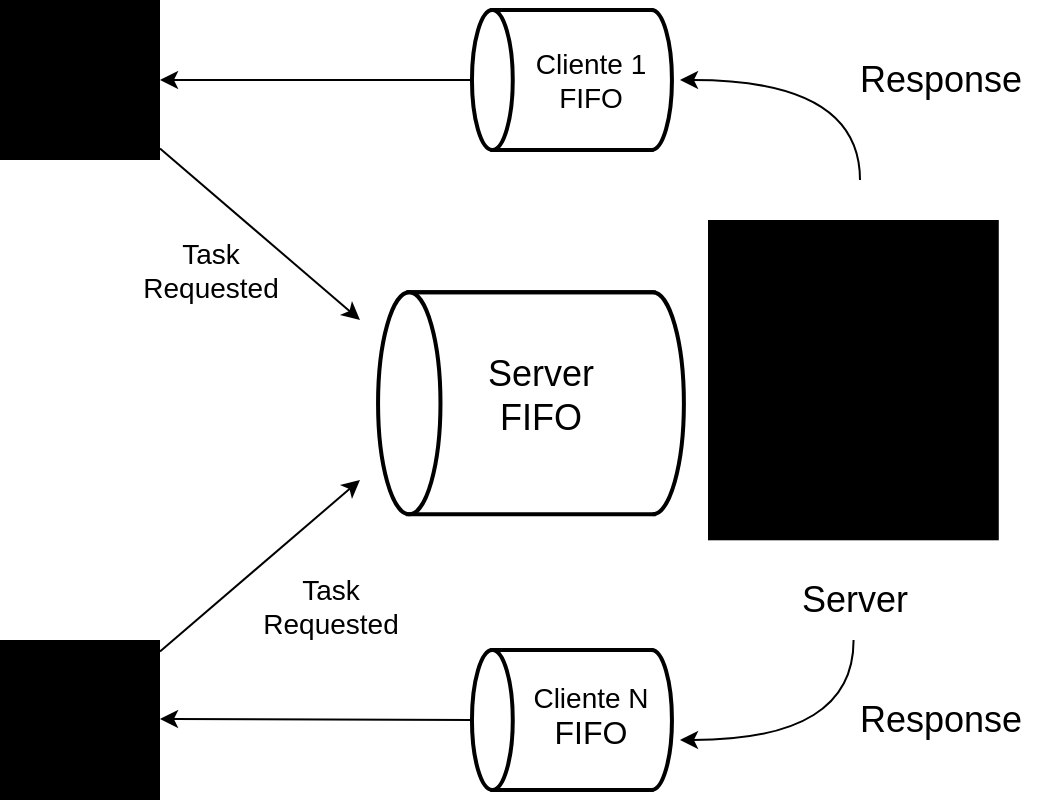 <mxfile version="26.1.0">
  <diagram name="Página-1" id="CtyK9KVQ4epfO3A9Yy7q">
    <mxGraphModel dx="1050" dy="654" grid="1" gridSize="10" guides="1" tooltips="1" connect="1" arrows="1" fold="1" page="1" pageScale="1" pageWidth="827" pageHeight="1169" math="0" shadow="0">
      <root>
        <mxCell id="0" />
        <mxCell id="1" parent="0" />
        <mxCell id="7txA--DmKsE96BsF9FNY-1" value="" style="sketch=0;verticalLabelPosition=bottom;sketch=0;aspect=fixed;html=1;verticalAlign=top;strokeColor=none;fillColor=#000000;align=center;outlineConnect=0;pointerEvents=1;shape=mxgraph.citrix2.site_database;" vertex="1" parent="1">
          <mxGeometry x="414" y="150" width="145.39" height="160.15" as="geometry" />
        </mxCell>
        <mxCell id="7txA--DmKsE96BsF9FNY-3" value="" style="sketch=0;verticalLabelPosition=bottom;sketch=0;aspect=fixed;html=1;verticalAlign=top;strokeColor=none;fillColor=#000000;align=center;outlineConnect=0;pointerEvents=1;shape=mxgraph.citrix2.authentication_oidc;fontFamily=Helvetica;fontSize=12;fontColor=default;labelBackgroundColor=default;" vertex="1" parent="1">
          <mxGeometry x="60" y="40" width="80" height="80" as="geometry" />
        </mxCell>
        <mxCell id="7txA--DmKsE96BsF9FNY-4" value="" style="sketch=0;verticalLabelPosition=bottom;sketch=0;aspect=fixed;html=1;verticalAlign=top;strokeColor=none;fillColor=#000000;align=center;outlineConnect=0;pointerEvents=1;shape=mxgraph.citrix2.authentication_oidc;fontFamily=Helvetica;fontSize=12;fontColor=default;labelBackgroundColor=default;" vertex="1" parent="1">
          <mxGeometry x="60" y="360" width="80" height="80" as="geometry" />
        </mxCell>
        <mxCell id="7txA--DmKsE96BsF9FNY-5" value="" style="endArrow=classic;html=1;rounded=0;fontFamily=Helvetica;fontSize=12;fontColor=default;labelBackgroundColor=default;" edge="1" parent="1" source="7txA--DmKsE96BsF9FNY-4">
          <mxGeometry width="50" height="50" relative="1" as="geometry">
            <mxPoint x="390" y="370" as="sourcePoint" />
            <mxPoint x="240" y="280" as="targetPoint" />
            <Array as="points" />
          </mxGeometry>
        </mxCell>
        <mxCell id="7txA--DmKsE96BsF9FNY-6" value="" style="endArrow=classic;html=1;rounded=0;fontFamily=Helvetica;fontSize=12;fontColor=default;labelBackgroundColor=default;" edge="1" parent="1" source="7txA--DmKsE96BsF9FNY-3">
          <mxGeometry width="50" height="50" relative="1" as="geometry">
            <mxPoint x="140" y="96" as="sourcePoint" />
            <mxPoint x="240" y="200" as="targetPoint" />
            <Array as="points" />
          </mxGeometry>
        </mxCell>
        <mxCell id="7txA--DmKsE96BsF9FNY-7" value="" style="strokeWidth=2;html=1;shape=mxgraph.lean_mapping.mrp_erp;whiteSpace=wrap;sketch=0;strokeColor=default;align=center;verticalAlign=top;fontFamily=Helvetica;fontSize=12;fontColor=default;labelBackgroundColor=default;fillColor=default;rotation=-90;" vertex="1" parent="1">
          <mxGeometry x="270" y="165.2" width="110.98" height="152.92" as="geometry" />
        </mxCell>
        <mxCell id="7txA--DmKsE96BsF9FNY-8" value="&lt;font style=&quot;font-size: 18px;&quot;&gt;Server &lt;br&gt;FIFO&lt;/font&gt;" style="text;html=1;align=center;verticalAlign=middle;resizable=0;points=[];autosize=1;strokeColor=none;fillColor=none;fontFamily=Helvetica;fontSize=12;fontColor=default;labelBackgroundColor=default;" vertex="1" parent="1">
          <mxGeometry x="290" y="208.05" width="80" height="60" as="geometry" />
        </mxCell>
        <mxCell id="7txA--DmKsE96BsF9FNY-9" value="&lt;font style=&quot;font-size: 14px;&quot;&gt;&lt;span style=&quot;&quot;&gt;Task&lt;/span&gt;&lt;br&gt;&lt;span style=&quot;&quot;&gt;Requested&lt;/span&gt;&lt;/font&gt;" style="text;html=1;align=center;verticalAlign=middle;resizable=0;points=[];autosize=1;fontFamily=Helvetica;fontSize=12;labelBackgroundColor=none;" vertex="1" parent="1">
          <mxGeometry x="180" y="318.12" width="90" height="50" as="geometry" />
        </mxCell>
        <mxCell id="7txA--DmKsE96BsF9FNY-10" value="&lt;font style=&quot;font-size: 14px;&quot;&gt;&lt;span style=&quot;&quot;&gt;Task&lt;/span&gt;&lt;br&gt;&lt;span style=&quot;&quot;&gt;Requested&lt;/span&gt;&lt;/font&gt;" style="text;html=1;align=center;verticalAlign=middle;resizable=0;points=[];autosize=1;fontFamily=Helvetica;fontSize=12;labelBackgroundColor=none;" vertex="1" parent="1">
          <mxGeometry x="120" y="150" width="90" height="50" as="geometry" />
        </mxCell>
        <mxCell id="7txA--DmKsE96BsF9FNY-11" value="&lt;font style=&quot;font-size: 18px;&quot;&gt;Server&lt;/font&gt;" style="text;html=1;align=center;verticalAlign=middle;resizable=0;points=[];autosize=1;strokeColor=none;fillColor=none;fontFamily=Helvetica;fontSize=12;fontColor=default;labelBackgroundColor=default;" vertex="1" parent="1">
          <mxGeometry x="446.69" y="320" width="80" height="40" as="geometry" />
        </mxCell>
        <mxCell id="7txA--DmKsE96BsF9FNY-14" value="" style="curved=1;endArrow=classic;html=1;rounded=0;fontFamily=Helvetica;fontSize=12;fontColor=default;labelBackgroundColor=default;" edge="1" parent="1" source="7txA--DmKsE96BsF9FNY-11">
          <mxGeometry width="50" height="50" relative="1" as="geometry">
            <mxPoint x="390" y="520" as="sourcePoint" />
            <mxPoint x="400" y="410" as="targetPoint" />
            <Array as="points">
              <mxPoint x="487" y="410" />
            </Array>
          </mxGeometry>
        </mxCell>
        <mxCell id="7txA--DmKsE96BsF9FNY-15" value="" style="strokeWidth=2;html=1;shape=mxgraph.lean_mapping.mrp_erp;whiteSpace=wrap;sketch=0;strokeColor=default;align=center;verticalAlign=top;fontFamily=Helvetica;fontSize=12;fontColor=default;labelBackgroundColor=none;fillColor=default;rotation=-90;" vertex="1" parent="1">
          <mxGeometry x="310.98" y="350" width="70" height="100" as="geometry" />
        </mxCell>
        <mxCell id="7txA--DmKsE96BsF9FNY-16" value="" style="strokeWidth=2;html=1;shape=mxgraph.lean_mapping.mrp_erp;whiteSpace=wrap;sketch=0;align=center;verticalAlign=top;fontFamily=Helvetica;fontSize=12;labelBackgroundColor=none;rotation=-90;" vertex="1" parent="1">
          <mxGeometry x="310.98" y="30" width="70" height="100" as="geometry" />
        </mxCell>
        <mxCell id="7txA--DmKsE96BsF9FNY-18" value="" style="curved=1;endArrow=classic;html=1;rounded=0;fontFamily=Helvetica;fontSize=12;fontColor=default;labelBackgroundColor=default;" edge="1" parent="1">
          <mxGeometry width="50" height="50" relative="1" as="geometry">
            <mxPoint x="490" y="130" as="sourcePoint" />
            <mxPoint x="400" y="80" as="targetPoint" />
            <Array as="points">
              <mxPoint x="490" y="80" />
            </Array>
          </mxGeometry>
        </mxCell>
        <mxCell id="7txA--DmKsE96BsF9FNY-19" value="" style="endArrow=classic;html=1;rounded=0;fontFamily=Helvetica;fontSize=12;fontColor=default;labelBackgroundColor=default;" edge="1" parent="1" target="7txA--DmKsE96BsF9FNY-3">
          <mxGeometry width="50" height="50" relative="1" as="geometry">
            <mxPoint x="296" y="80" as="sourcePoint" />
            <mxPoint x="240" y="55" as="targetPoint" />
          </mxGeometry>
        </mxCell>
        <mxCell id="7txA--DmKsE96BsF9FNY-20" value="" style="endArrow=classic;html=1;rounded=0;fontFamily=Helvetica;fontSize=12;fontColor=default;labelBackgroundColor=default;exitX=0.5;exitY=0;exitDx=0;exitDy=0;exitPerimeter=0;" edge="1" parent="1" source="7txA--DmKsE96BsF9FNY-15">
          <mxGeometry width="50" height="50" relative="1" as="geometry">
            <mxPoint x="280" y="399.5" as="sourcePoint" />
            <mxPoint x="140" y="399.5" as="targetPoint" />
          </mxGeometry>
        </mxCell>
        <mxCell id="7txA--DmKsE96BsF9FNY-21" value="&lt;font style=&quot;font-size: 14px;&quot;&gt;Cliente 1&lt;br&gt;FIFO&lt;/font&gt;" style="text;html=1;align=center;verticalAlign=middle;resizable=0;points=[];autosize=1;strokeColor=none;fillColor=none;fontFamily=Helvetica;fontSize=12;fontColor=default;labelBackgroundColor=default;" vertex="1" parent="1">
          <mxGeometry x="315" y="55" width="80" height="50" as="geometry" />
        </mxCell>
        <mxCell id="7txA--DmKsE96BsF9FNY-22" value="&lt;div&gt;&lt;font style=&quot;font-size: 14px;&quot;&gt;Cliente N&lt;/font&gt;&lt;/div&gt;&lt;font size=&quot;3&quot;&gt;FIFO&lt;/font&gt;" style="text;html=1;align=center;verticalAlign=middle;resizable=0;points=[];autosize=1;strokeColor=none;fillColor=none;fontFamily=Helvetica;fontSize=12;fontColor=default;labelBackgroundColor=default;" vertex="1" parent="1">
          <mxGeometry x="315" y="373.12" width="80" height="50" as="geometry" />
        </mxCell>
        <mxCell id="7txA--DmKsE96BsF9FNY-23" value="&lt;font style=&quot;font-size: 18px;&quot;&gt;Response&lt;/font&gt;" style="text;html=1;align=center;verticalAlign=middle;resizable=0;points=[];autosize=1;strokeColor=none;fillColor=none;fontFamily=Helvetica;fontSize=12;fontColor=default;labelBackgroundColor=default;" vertex="1" parent="1">
          <mxGeometry x="480" y="60" width="100" height="40" as="geometry" />
        </mxCell>
        <mxCell id="7txA--DmKsE96BsF9FNY-24" value="&lt;font style=&quot;font-size: 18px;&quot;&gt;Response&lt;/font&gt;" style="text;html=1;align=center;verticalAlign=middle;resizable=0;points=[];autosize=1;strokeColor=none;fillColor=none;fontFamily=Helvetica;fontSize=12;fontColor=default;labelBackgroundColor=default;" vertex="1" parent="1">
          <mxGeometry x="480" y="380" width="100" height="40" as="geometry" />
        </mxCell>
      </root>
    </mxGraphModel>
  </diagram>
</mxfile>
